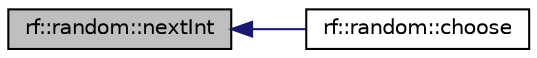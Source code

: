digraph "rf::random::nextInt"
{
  edge [fontname="Helvetica",fontsize="10",labelfontname="Helvetica",labelfontsize="10"];
  node [fontname="Helvetica",fontsize="10",shape=record];
  rankdir="LR";
  Node8 [label="rf::random::nextInt",height=0.2,width=0.4,color="black", fillcolor="grey75", style="filled", fontcolor="black"];
  Node8 -> Node9 [dir="back",color="midnightblue",fontsize="10",style="solid",fontname="Helvetica"];
  Node9 [label="rf::random::choose",height=0.2,width=0.4,color="black", fillcolor="white", style="filled",URL="$namespacerf_1_1random.html#a19b754902235f73ff75f7806013194f2",tooltip="Chooses a random element from the list. "];
}
